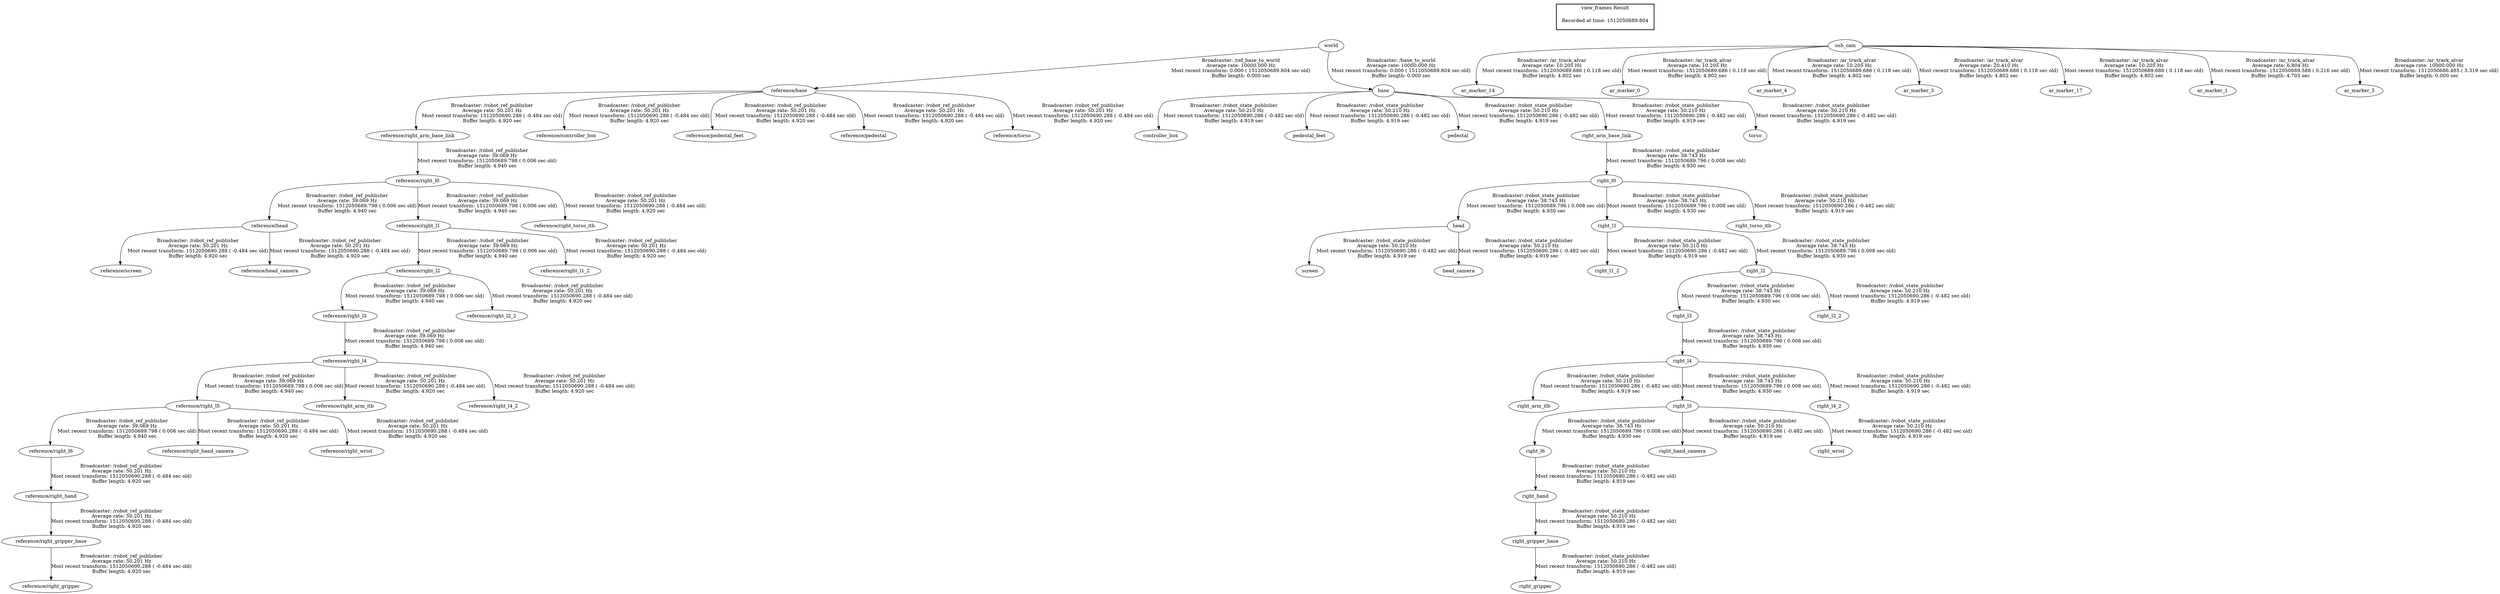 digraph G {
"world" -> "reference/base"[label="Broadcaster: /ref_base_to_world\nAverage rate: 10000.000 Hz\nMost recent transform: 0.000 ( 1512050689.804 sec old)\nBuffer length: 0.000 sec\n"];
"world" -> "base"[label="Broadcaster: /base_to_world\nAverage rate: 10000.000 Hz\nMost recent transform: 0.000 ( 1512050689.804 sec old)\nBuffer length: 0.000 sec\n"];
"reference/right_l0" -> "reference/head"[label="Broadcaster: /robot_ref_publisher\nAverage rate: 39.069 Hz\nMost recent transform: 1512050689.798 ( 0.006 sec old)\nBuffer length: 4.940 sec\n"];
"reference/right_arm_base_link" -> "reference/right_l0"[label="Broadcaster: /robot_ref_publisher\nAverage rate: 39.069 Hz\nMost recent transform: 1512050689.798 ( 0.006 sec old)\nBuffer length: 4.940 sec\n"];
"reference/base" -> "reference/right_arm_base_link"[label="Broadcaster: /robot_ref_publisher\nAverage rate: 50.201 Hz\nMost recent transform: 1512050690.288 ( -0.484 sec old)\nBuffer length: 4.920 sec\n"];
"reference/right_l0" -> "reference/right_l1"[label="Broadcaster: /robot_ref_publisher\nAverage rate: 39.069 Hz\nMost recent transform: 1512050689.798 ( 0.006 sec old)\nBuffer length: 4.940 sec\n"];
"reference/right_l1" -> "reference/right_l2"[label="Broadcaster: /robot_ref_publisher\nAverage rate: 39.069 Hz\nMost recent transform: 1512050689.798 ( 0.006 sec old)\nBuffer length: 4.940 sec\n"];
"reference/right_l2" -> "reference/right_l3"[label="Broadcaster: /robot_ref_publisher\nAverage rate: 39.069 Hz\nMost recent transform: 1512050689.798 ( 0.006 sec old)\nBuffer length: 4.940 sec\n"];
"reference/right_l3" -> "reference/right_l4"[label="Broadcaster: /robot_ref_publisher\nAverage rate: 39.069 Hz\nMost recent transform: 1512050689.798 ( 0.006 sec old)\nBuffer length: 4.940 sec\n"];
"reference/right_l4" -> "reference/right_l5"[label="Broadcaster: /robot_ref_publisher\nAverage rate: 39.069 Hz\nMost recent transform: 1512050689.798 ( 0.006 sec old)\nBuffer length: 4.940 sec\n"];
"reference/right_l5" -> "reference/right_l6"[label="Broadcaster: /robot_ref_publisher\nAverage rate: 39.069 Hz\nMost recent transform: 1512050689.798 ( 0.006 sec old)\nBuffer length: 4.940 sec\n"];
"base" -> "controller_box"[label="Broadcaster: /robot_state_publisher\nAverage rate: 50.210 Hz\nMost recent transform: 1512050690.286 ( -0.482 sec old)\nBuffer length: 4.919 sec\n"];
"head" -> "screen"[label="Broadcaster: /robot_state_publisher\nAverage rate: 50.210 Hz\nMost recent transform: 1512050690.286 ( -0.482 sec old)\nBuffer length: 4.919 sec\n"];
"right_l0" -> "head"[label="Broadcaster: /robot_state_publisher\nAverage rate: 38.743 Hz\nMost recent transform: 1512050689.796 ( 0.008 sec old)\nBuffer length: 4.930 sec\n"];
"head" -> "head_camera"[label="Broadcaster: /robot_state_publisher\nAverage rate: 50.210 Hz\nMost recent transform: 1512050690.286 ( -0.482 sec old)\nBuffer length: 4.919 sec\n"];
"base" -> "pedestal_feet"[label="Broadcaster: /robot_state_publisher\nAverage rate: 50.210 Hz\nMost recent transform: 1512050690.286 ( -0.482 sec old)\nBuffer length: 4.919 sec\n"];
"base" -> "pedestal"[label="Broadcaster: /robot_state_publisher\nAverage rate: 50.210 Hz\nMost recent transform: 1512050690.286 ( -0.482 sec old)\nBuffer length: 4.919 sec\n"];
"right_l4" -> "right_arm_itb"[label="Broadcaster: /robot_state_publisher\nAverage rate: 50.210 Hz\nMost recent transform: 1512050690.286 ( -0.482 sec old)\nBuffer length: 4.919 sec\n"];
"right_l3" -> "right_l4"[label="Broadcaster: /robot_state_publisher\nAverage rate: 38.743 Hz\nMost recent transform: 1512050689.796 ( 0.008 sec old)\nBuffer length: 4.930 sec\n"];
"base" -> "right_arm_base_link"[label="Broadcaster: /robot_state_publisher\nAverage rate: 50.210 Hz\nMost recent transform: 1512050690.286 ( -0.482 sec old)\nBuffer length: 4.919 sec\n"];
"right_hand" -> "right_gripper_base"[label="Broadcaster: /robot_state_publisher\nAverage rate: 50.210 Hz\nMost recent transform: 1512050690.286 ( -0.482 sec old)\nBuffer length: 4.919 sec\n"];
"right_l6" -> "right_hand"[label="Broadcaster: /robot_state_publisher\nAverage rate: 50.210 Hz\nMost recent transform: 1512050690.286 ( -0.482 sec old)\nBuffer length: 4.919 sec\n"];
"right_gripper_base" -> "right_gripper"[label="Broadcaster: /robot_state_publisher\nAverage rate: 50.210 Hz\nMost recent transform: 1512050690.286 ( -0.482 sec old)\nBuffer length: 4.919 sec\n"];
"right_l5" -> "right_l6"[label="Broadcaster: /robot_state_publisher\nAverage rate: 38.743 Hz\nMost recent transform: 1512050689.796 ( 0.008 sec old)\nBuffer length: 4.930 sec\n"];
"right_l5" -> "right_hand_camera"[label="Broadcaster: /robot_state_publisher\nAverage rate: 50.210 Hz\nMost recent transform: 1512050690.286 ( -0.482 sec old)\nBuffer length: 4.919 sec\n"];
"right_l4" -> "right_l5"[label="Broadcaster: /robot_state_publisher\nAverage rate: 38.743 Hz\nMost recent transform: 1512050689.796 ( 0.008 sec old)\nBuffer length: 4.930 sec\n"];
"right_l1" -> "right_l1_2"[label="Broadcaster: /robot_state_publisher\nAverage rate: 50.210 Hz\nMost recent transform: 1512050690.286 ( -0.482 sec old)\nBuffer length: 4.919 sec\n"];
"right_l0" -> "right_l1"[label="Broadcaster: /robot_state_publisher\nAverage rate: 38.743 Hz\nMost recent transform: 1512050689.796 ( 0.008 sec old)\nBuffer length: 4.930 sec\n"];
"right_l2" -> "right_l2_2"[label="Broadcaster: /robot_state_publisher\nAverage rate: 50.210 Hz\nMost recent transform: 1512050690.286 ( -0.482 sec old)\nBuffer length: 4.919 sec\n"];
"right_l1" -> "right_l2"[label="Broadcaster: /robot_state_publisher\nAverage rate: 38.743 Hz\nMost recent transform: 1512050689.796 ( 0.008 sec old)\nBuffer length: 4.930 sec\n"];
"right_l4" -> "right_l4_2"[label="Broadcaster: /robot_state_publisher\nAverage rate: 50.210 Hz\nMost recent transform: 1512050690.286 ( -0.482 sec old)\nBuffer length: 4.919 sec\n"];
"right_l0" -> "right_torso_itb"[label="Broadcaster: /robot_state_publisher\nAverage rate: 50.210 Hz\nMost recent transform: 1512050690.286 ( -0.482 sec old)\nBuffer length: 4.919 sec\n"];
"right_arm_base_link" -> "right_l0"[label="Broadcaster: /robot_state_publisher\nAverage rate: 38.743 Hz\nMost recent transform: 1512050689.796 ( 0.008 sec old)\nBuffer length: 4.930 sec\n"];
"right_l5" -> "right_wrist"[label="Broadcaster: /robot_state_publisher\nAverage rate: 50.210 Hz\nMost recent transform: 1512050690.286 ( -0.482 sec old)\nBuffer length: 4.919 sec\n"];
"base" -> "torso"[label="Broadcaster: /robot_state_publisher\nAverage rate: 50.210 Hz\nMost recent transform: 1512050690.286 ( -0.482 sec old)\nBuffer length: 4.919 sec\n"];
"reference/base" -> "reference/controller_box"[label="Broadcaster: /robot_ref_publisher\nAverage rate: 50.201 Hz\nMost recent transform: 1512050690.288 ( -0.484 sec old)\nBuffer length: 4.920 sec\n"];
"reference/head" -> "reference/screen"[label="Broadcaster: /robot_ref_publisher\nAverage rate: 50.201 Hz\nMost recent transform: 1512050690.288 ( -0.484 sec old)\nBuffer length: 4.920 sec\n"];
"reference/head" -> "reference/head_camera"[label="Broadcaster: /robot_ref_publisher\nAverage rate: 50.201 Hz\nMost recent transform: 1512050690.288 ( -0.484 sec old)\nBuffer length: 4.920 sec\n"];
"reference/base" -> "reference/pedestal_feet"[label="Broadcaster: /robot_ref_publisher\nAverage rate: 50.201 Hz\nMost recent transform: 1512050690.288 ( -0.484 sec old)\nBuffer length: 4.920 sec\n"];
"reference/base" -> "reference/pedestal"[label="Broadcaster: /robot_ref_publisher\nAverage rate: 50.201 Hz\nMost recent transform: 1512050690.288 ( -0.484 sec old)\nBuffer length: 4.920 sec\n"];
"reference/right_l4" -> "reference/right_arm_itb"[label="Broadcaster: /robot_ref_publisher\nAverage rate: 50.201 Hz\nMost recent transform: 1512050690.288 ( -0.484 sec old)\nBuffer length: 4.920 sec\n"];
"reference/right_hand" -> "reference/right_gripper_base"[label="Broadcaster: /robot_ref_publisher\nAverage rate: 50.201 Hz\nMost recent transform: 1512050690.288 ( -0.484 sec old)\nBuffer length: 4.920 sec\n"];
"reference/right_l6" -> "reference/right_hand"[label="Broadcaster: /robot_ref_publisher\nAverage rate: 50.201 Hz\nMost recent transform: 1512050690.288 ( -0.484 sec old)\nBuffer length: 4.920 sec\n"];
"reference/right_gripper_base" -> "reference/right_gripper"[label="Broadcaster: /robot_ref_publisher\nAverage rate: 50.201 Hz\nMost recent transform: 1512050690.288 ( -0.484 sec old)\nBuffer length: 4.920 sec\n"];
"reference/right_l5" -> "reference/right_hand_camera"[label="Broadcaster: /robot_ref_publisher\nAverage rate: 50.201 Hz\nMost recent transform: 1512050690.288 ( -0.484 sec old)\nBuffer length: 4.920 sec\n"];
"reference/right_l1" -> "reference/right_l1_2"[label="Broadcaster: /robot_ref_publisher\nAverage rate: 50.201 Hz\nMost recent transform: 1512050690.288 ( -0.484 sec old)\nBuffer length: 4.920 sec\n"];
"reference/right_l2" -> "reference/right_l2_2"[label="Broadcaster: /robot_ref_publisher\nAverage rate: 50.201 Hz\nMost recent transform: 1512050690.288 ( -0.484 sec old)\nBuffer length: 4.920 sec\n"];
"reference/right_l4" -> "reference/right_l4_2"[label="Broadcaster: /robot_ref_publisher\nAverage rate: 50.201 Hz\nMost recent transform: 1512050690.288 ( -0.484 sec old)\nBuffer length: 4.920 sec\n"];
"reference/right_l0" -> "reference/right_torso_itb"[label="Broadcaster: /robot_ref_publisher\nAverage rate: 50.201 Hz\nMost recent transform: 1512050690.288 ( -0.484 sec old)\nBuffer length: 4.920 sec\n"];
"reference/right_l5" -> "reference/right_wrist"[label="Broadcaster: /robot_ref_publisher\nAverage rate: 50.201 Hz\nMost recent transform: 1512050690.288 ( -0.484 sec old)\nBuffer length: 4.920 sec\n"];
"reference/base" -> "reference/torso"[label="Broadcaster: /robot_ref_publisher\nAverage rate: 50.201 Hz\nMost recent transform: 1512050690.288 ( -0.484 sec old)\nBuffer length: 4.920 sec\n"];
"right_l2" -> "right_l3"[label="Broadcaster: /robot_state_publisher\nAverage rate: 38.743 Hz\nMost recent transform: 1512050689.796 ( 0.008 sec old)\nBuffer length: 4.930 sec\n"];
"usb_cam" -> "ar_marker_14"[label="Broadcaster: /ar_track_alvar\nAverage rate: 10.205 Hz\nMost recent transform: 1512050689.686 ( 0.118 sec old)\nBuffer length: 4.802 sec\n"];
"usb_cam" -> "ar_marker_0"[label="Broadcaster: /ar_track_alvar\nAverage rate: 10.205 Hz\nMost recent transform: 1512050689.686 ( 0.118 sec old)\nBuffer length: 4.802 sec\n"];
"usb_cam" -> "ar_marker_4"[label="Broadcaster: /ar_track_alvar\nAverage rate: 10.205 Hz\nMost recent transform: 1512050689.686 ( 0.118 sec old)\nBuffer length: 4.802 sec\n"];
"usb_cam" -> "ar_marker_3"[label="Broadcaster: /ar_track_alvar\nAverage rate: 20.410 Hz\nMost recent transform: 1512050689.686 ( 0.118 sec old)\nBuffer length: 4.802 sec\n"];
"usb_cam" -> "ar_marker_17"[label="Broadcaster: /ar_track_alvar\nAverage rate: 10.205 Hz\nMost recent transform: 1512050689.686 ( 0.118 sec old)\nBuffer length: 4.802 sec\n"];
"usb_cam" -> "ar_marker_1"[label="Broadcaster: /ar_track_alvar\nAverage rate: 6.804 Hz\nMost recent transform: 1512050689.588 ( 0.216 sec old)\nBuffer length: 4.703 sec\n"];
"usb_cam" -> "ar_marker_5"[label="Broadcaster: /ar_track_alvar\nAverage rate: 10000.000 Hz\nMost recent transform: 1512050686.485 ( 3.319 sec old)\nBuffer length: 0.000 sec\n"];
edge [style=invis];
 subgraph cluster_legend { style=bold; color=black; label ="view_frames Result";
"Recorded at time: 1512050689.804"[ shape=plaintext ] ;
 }->"world";
edge [style=invis];
 subgraph cluster_legend { style=bold; color=black; label ="view_frames Result";
"Recorded at time: 1512050689.804"[ shape=plaintext ] ;
 }->"usb_cam";
}
